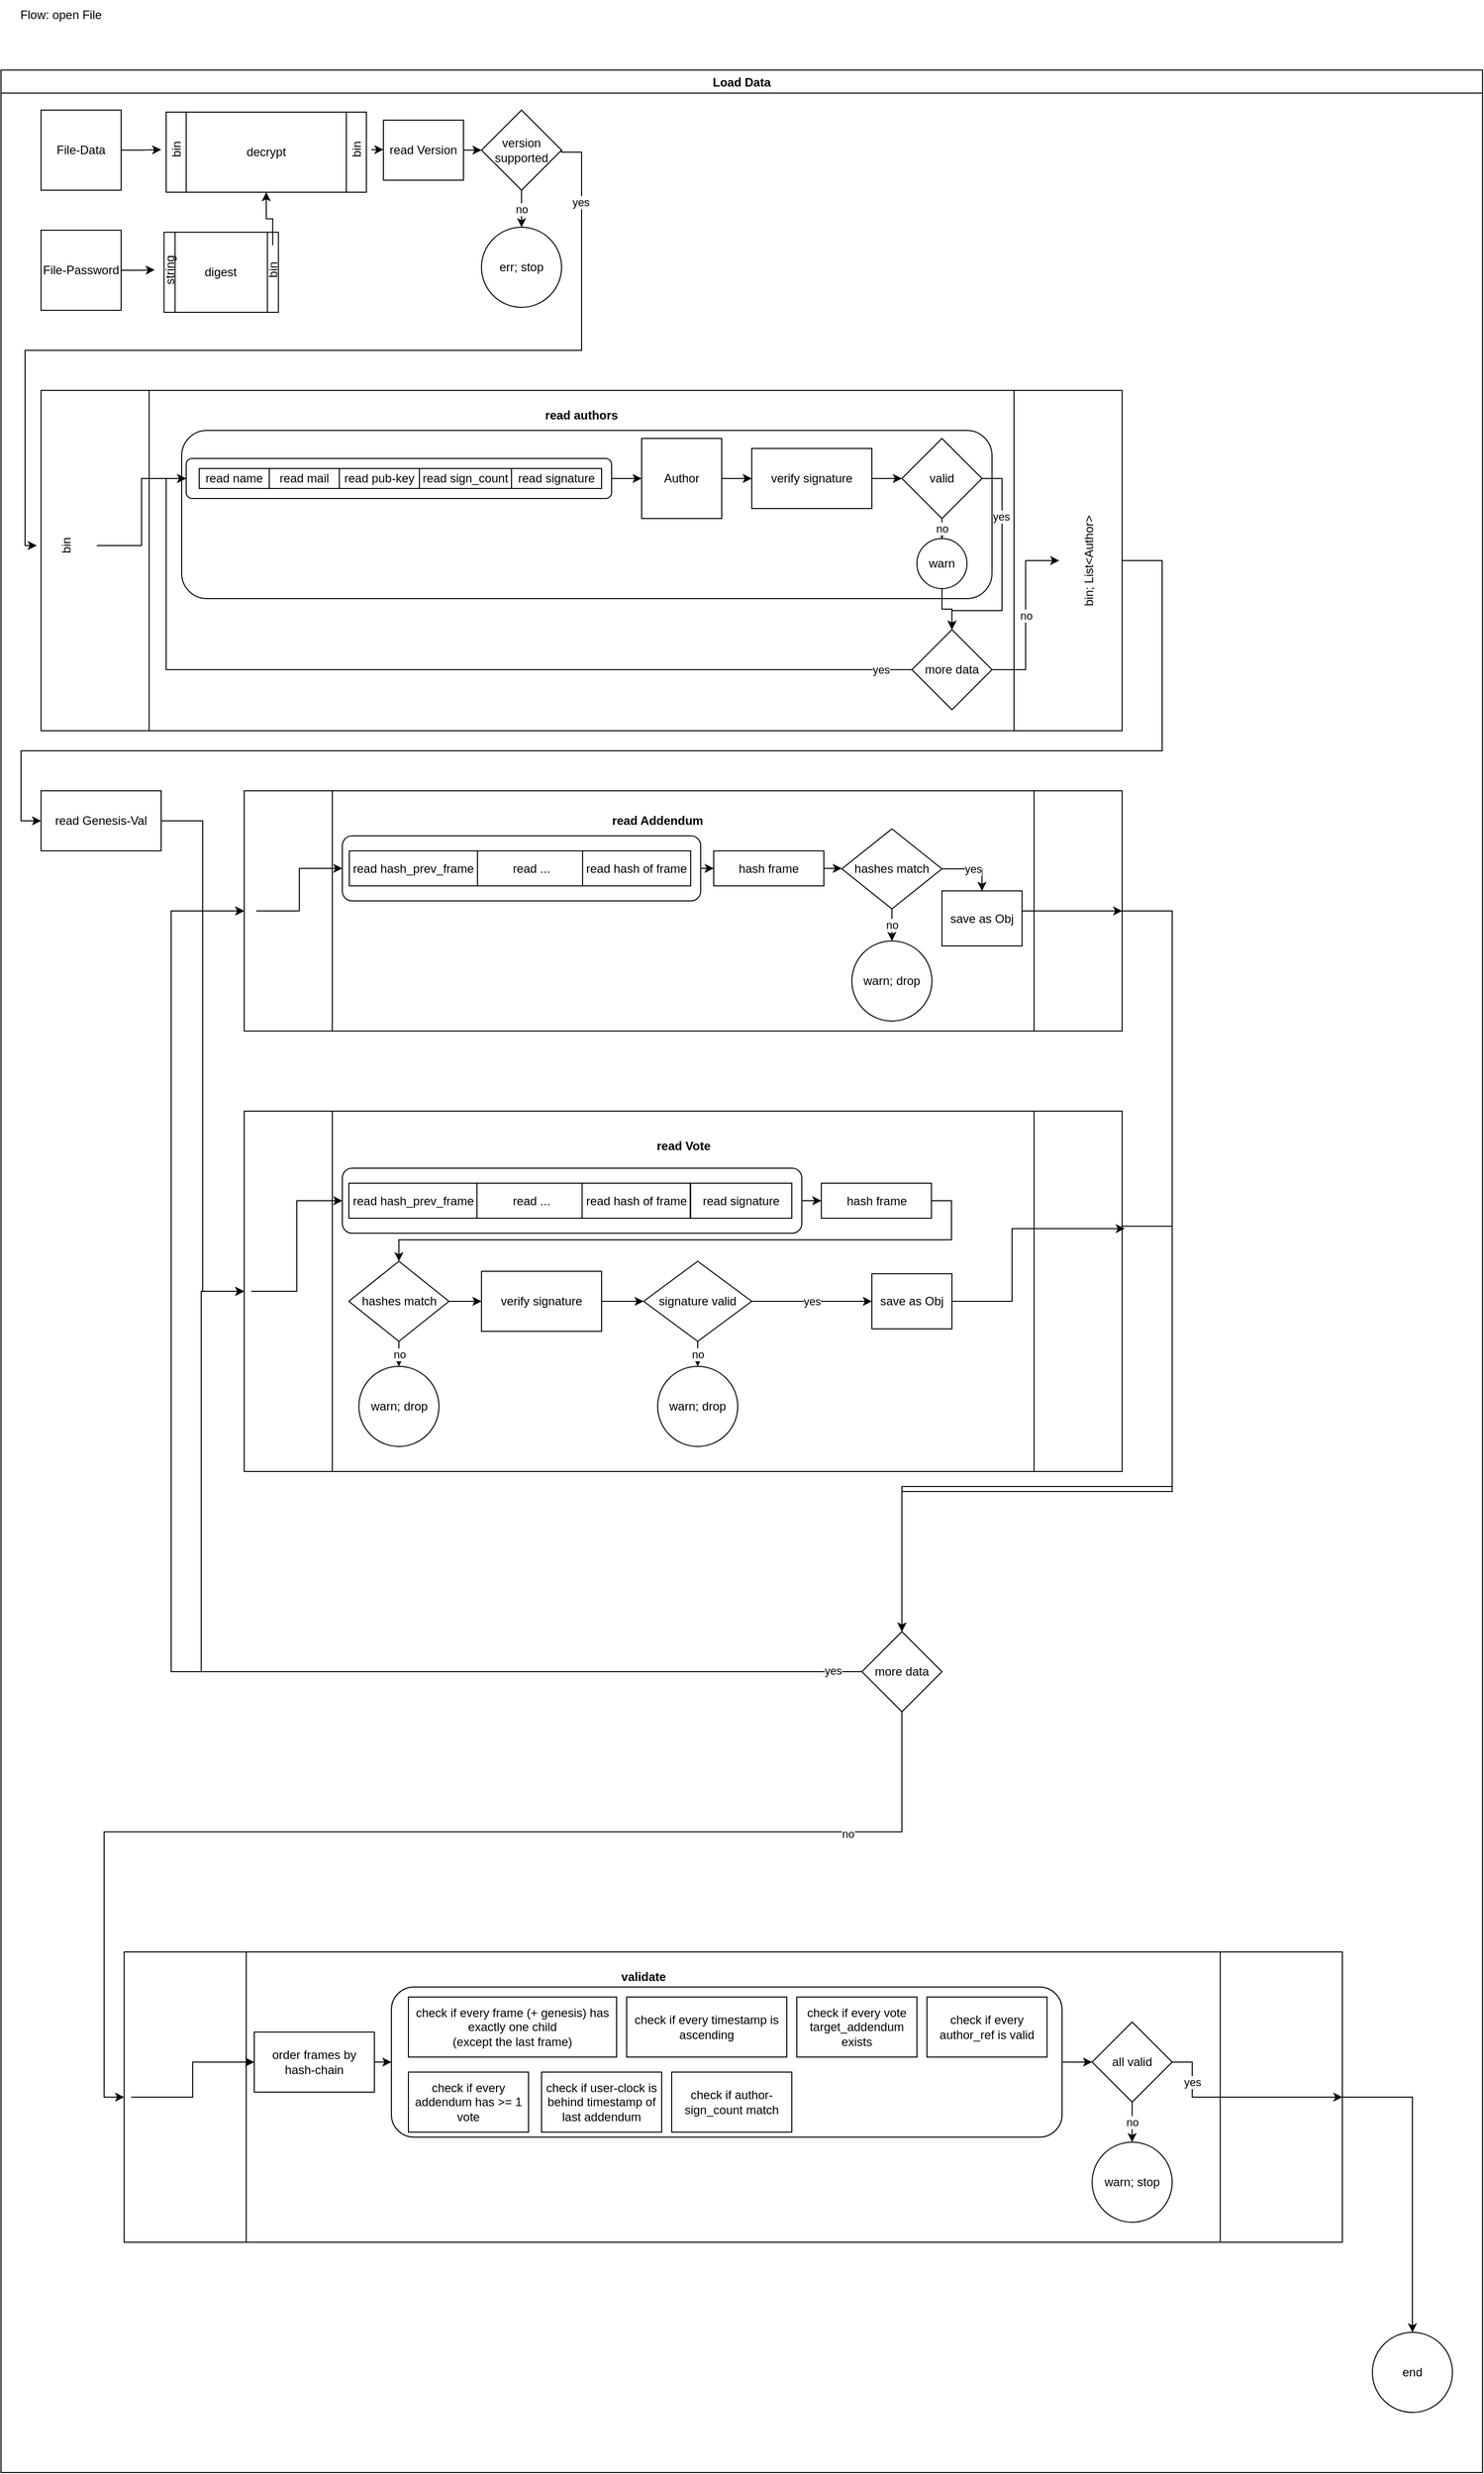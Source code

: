 <mxfile version="15.5.4" type="embed"><diagram id="TaX0pBRiU8FkAOaWx5gf" name="Page-1"><mxGraphModel dx="896" dy="702" grid="1" gridSize="10" guides="1" tooltips="1" connect="1" arrows="1" fold="1" page="1" pageScale="1" pageWidth="1600" pageHeight="1800" math="0" shadow="0"><root><mxCell id="0"/><mxCell id="1" parent="0"/><mxCell id="gJnul9rIhjVQMdWiqgAE-1" value="&lt;div&gt;Flow: open File&lt;/div&gt;" style="text;html=1;strokeColor=none;fillColor=none;align=center;verticalAlign=middle;whiteSpace=wrap;rounded=0;" parent="1" vertex="1"><mxGeometry x="40" y="10" width="120" height="30" as="geometry"/></mxCell><mxCell id="gJnul9rIhjVQMdWiqgAE-2" value="Load Data" style="swimlane;" parent="1" vertex="1"><mxGeometry x="40" y="80" width="1480" height="2400" as="geometry"/></mxCell><mxCell id="gJnul9rIhjVQMdWiqgAE-25" style="edgeStyle=orthogonalEdgeStyle;rounded=0;orthogonalLoop=1;jettySize=auto;html=1;" parent="gJnul9rIhjVQMdWiqgAE-2" source="gJnul9rIhjVQMdWiqgAE-3" target="gJnul9rIhjVQMdWiqgAE-15" edge="1"><mxGeometry relative="1" as="geometry"/></mxCell><mxCell id="gJnul9rIhjVQMdWiqgAE-3" value="File-Data" style="whiteSpace=wrap;html=1;aspect=fixed;" parent="gJnul9rIhjVQMdWiqgAE-2" vertex="1"><mxGeometry x="40" y="40" width="80" height="80" as="geometry"/></mxCell><mxCell id="gJnul9rIhjVQMdWiqgAE-23" style="edgeStyle=orthogonalEdgeStyle;rounded=0;orthogonalLoop=1;jettySize=auto;html=1;entryX=0.5;entryY=0;entryDx=0;entryDy=0;" parent="gJnul9rIhjVQMdWiqgAE-2" source="gJnul9rIhjVQMdWiqgAE-6" target="gJnul9rIhjVQMdWiqgAE-20" edge="1"><mxGeometry relative="1" as="geometry"/></mxCell><mxCell id="gJnul9rIhjVQMdWiqgAE-6" value="File-Password" style="whiteSpace=wrap;html=1;aspect=fixed;" parent="gJnul9rIhjVQMdWiqgAE-2" vertex="1"><mxGeometry x="40" y="160" width="80" height="80" as="geometry"/></mxCell><mxCell id="gJnul9rIhjVQMdWiqgAE-17" value="" style="group" parent="gJnul9rIhjVQMdWiqgAE-2" vertex="1" connectable="0"><mxGeometry x="160" y="37" width="210" height="85" as="geometry"/></mxCell><mxCell id="gJnul9rIhjVQMdWiqgAE-14" value="decrypt" style="shape=process;whiteSpace=wrap;html=1;backgroundOutline=1;" parent="gJnul9rIhjVQMdWiqgAE-17" vertex="1"><mxGeometry x="5" y="5" width="200" height="80" as="geometry"/></mxCell><mxCell id="gJnul9rIhjVQMdWiqgAE-15" value="bin" style="text;html=1;strokeColor=none;fillColor=none;align=center;verticalAlign=middle;whiteSpace=wrap;rounded=0;rotation=-90;" parent="gJnul9rIhjVQMdWiqgAE-17" vertex="1"><mxGeometry x="-27.5" y="27.5" width="85" height="30" as="geometry"/></mxCell><mxCell id="gJnul9rIhjVQMdWiqgAE-16" value="bin" style="text;html=1;strokeColor=none;fillColor=none;align=center;verticalAlign=middle;whiteSpace=wrap;rounded=0;rotation=-90;" parent="gJnul9rIhjVQMdWiqgAE-17" vertex="1"><mxGeometry x="152.5" y="27.5" width="85" height="30" as="geometry"/></mxCell><mxCell id="gJnul9rIhjVQMdWiqgAE-18" value="" style="group" parent="gJnul9rIhjVQMdWiqgAE-2" vertex="1" connectable="0"><mxGeometry x="160" y="157" width="120" height="85" as="geometry"/></mxCell><mxCell id="gJnul9rIhjVQMdWiqgAE-19" value="digest" style="shape=process;whiteSpace=wrap;html=1;backgroundOutline=1;" parent="gJnul9rIhjVQMdWiqgAE-18" vertex="1"><mxGeometry x="2.857" y="5" width="114.286" height="80" as="geometry"/></mxCell><mxCell id="gJnul9rIhjVQMdWiqgAE-20" value="string" style="text;html=1;strokeColor=none;fillColor=none;align=center;verticalAlign=middle;whiteSpace=wrap;rounded=0;rotation=-90;" parent="gJnul9rIhjVQMdWiqgAE-18" vertex="1"><mxGeometry x="-15.714" y="27.5" width="48.571" height="30" as="geometry"/></mxCell><mxCell id="gJnul9rIhjVQMdWiqgAE-21" value="bin" style="text;html=1;strokeColor=none;fillColor=none;align=center;verticalAlign=middle;whiteSpace=wrap;rounded=0;rotation=-90;" parent="gJnul9rIhjVQMdWiqgAE-18" vertex="1"><mxGeometry x="87.143" y="27.5" width="48.571" height="30" as="geometry"/></mxCell><mxCell id="gJnul9rIhjVQMdWiqgAE-24" style="edgeStyle=orthogonalEdgeStyle;rounded=0;orthogonalLoop=1;jettySize=auto;html=1;entryX=0.5;entryY=1;entryDx=0;entryDy=0;" parent="gJnul9rIhjVQMdWiqgAE-2" source="gJnul9rIhjVQMdWiqgAE-21" target="gJnul9rIhjVQMdWiqgAE-14" edge="1"><mxGeometry relative="1" as="geometry"/></mxCell><mxCell id="gJnul9rIhjVQMdWiqgAE-30" value="no" style="edgeStyle=orthogonalEdgeStyle;rounded=0;orthogonalLoop=1;jettySize=auto;html=1;entryX=0.5;entryY=0;entryDx=0;entryDy=0;" parent="gJnul9rIhjVQMdWiqgAE-2" source="gJnul9rIhjVQMdWiqgAE-26" target="gJnul9rIhjVQMdWiqgAE-29" edge="1"><mxGeometry relative="1" as="geometry"/></mxCell><mxCell id="gJnul9rIhjVQMdWiqgAE-35" style="edgeStyle=orthogonalEdgeStyle;rounded=0;orthogonalLoop=1;jettySize=auto;html=1;exitX=1;exitY=0.5;exitDx=0;exitDy=0;entryX=0.5;entryY=0;entryDx=0;entryDy=0;" parent="gJnul9rIhjVQMdWiqgAE-2" source="gJnul9rIhjVQMdWiqgAE-26" target="gJnul9rIhjVQMdWiqgAE-33" edge="1"><mxGeometry relative="1" as="geometry"><Array as="points"><mxPoint x="580" y="82"/><mxPoint x="580" y="280"/><mxPoint x="24" y="280"/><mxPoint x="24" y="475"/></Array></mxGeometry></mxCell><mxCell id="gJnul9rIhjVQMdWiqgAE-42" value="yes" style="edgeLabel;html=1;align=center;verticalAlign=middle;resizable=0;points=[];" parent="gJnul9rIhjVQMdWiqgAE-35" vertex="1" connectable="0"><mxGeometry x="-0.853" y="-1" relative="1" as="geometry"><mxPoint as="offset"/></mxGeometry></mxCell><mxCell id="gJnul9rIhjVQMdWiqgAE-26" value="version supported" style="rhombus;whiteSpace=wrap;html=1;" parent="gJnul9rIhjVQMdWiqgAE-2" vertex="1"><mxGeometry x="480" y="40" width="80" height="80" as="geometry"/></mxCell><mxCell id="gJnul9rIhjVQMdWiqgAE-29" value="err; stop" style="ellipse;whiteSpace=wrap;html=1;aspect=fixed;" parent="gJnul9rIhjVQMdWiqgAE-2" vertex="1"><mxGeometry x="480" y="157" width="80" height="80" as="geometry"/></mxCell><mxCell id="gJnul9rIhjVQMdWiqgAE-32" value="" style="shape=process;whiteSpace=wrap;html=1;backgroundOutline=1;" parent="gJnul9rIhjVQMdWiqgAE-2" vertex="1"><mxGeometry x="40" y="320" width="1080" height="340" as="geometry"/></mxCell><mxCell id="gJnul9rIhjVQMdWiqgAE-36" value="read authors" style="text;html=1;strokeColor=none;fillColor=none;align=center;verticalAlign=middle;whiteSpace=wrap;rounded=0;glass=0;fontStyle=1" parent="gJnul9rIhjVQMdWiqgAE-2" vertex="1"><mxGeometry x="510" y="330" width="140" height="30" as="geometry"/></mxCell><mxCell id="gJnul9rIhjVQMdWiqgAE-46" style="edgeStyle=orthogonalEdgeStyle;rounded=0;orthogonalLoop=1;jettySize=auto;html=1;entryX=0;entryY=0.5;entryDx=0;entryDy=0;" parent="gJnul9rIhjVQMdWiqgAE-2" source="gJnul9rIhjVQMdWiqgAE-37" target="gJnul9rIhjVQMdWiqgAE-45" edge="1"><mxGeometry relative="1" as="geometry"/></mxCell><mxCell id="gJnul9rIhjVQMdWiqgAE-37" value="" style="rounded=1;whiteSpace=wrap;html=1;glass=0;" parent="gJnul9rIhjVQMdWiqgAE-2" vertex="1"><mxGeometry x="185" y="388" width="425" height="40" as="geometry"/></mxCell><mxCell id="gJnul9rIhjVQMdWiqgAE-69" style="edgeStyle=orthogonalEdgeStyle;rounded=0;orthogonalLoop=1;jettySize=auto;html=1;entryX=0;entryY=0.5;entryDx=0;entryDy=0;exitX=1;exitY=0.5;exitDx=0;exitDy=0;" parent="gJnul9rIhjVQMdWiqgAE-2" source="gJnul9rIhjVQMdWiqgAE-32" target="gJnul9rIhjVQMdWiqgAE-68" edge="1"><mxGeometry relative="1" as="geometry"><Array as="points"><mxPoint x="1160" y="490"/><mxPoint x="1160" y="680"/><mxPoint x="20" y="680"/><mxPoint x="20" y="750"/></Array></mxGeometry></mxCell><mxCell id="gJnul9rIhjVQMdWiqgAE-34" value="bin; List&amp;lt;Author&amp;gt;" style="text;html=1;strokeColor=none;fillColor=none;align=center;verticalAlign=middle;whiteSpace=wrap;rounded=0;rotation=-90;" parent="gJnul9rIhjVQMdWiqgAE-2" vertex="1"><mxGeometry x="990.001" y="460" width="194.286" height="60" as="geometry"/></mxCell><mxCell id="gJnul9rIhjVQMdWiqgAE-44" style="edgeStyle=orthogonalEdgeStyle;rounded=0;orthogonalLoop=1;jettySize=auto;html=1;exitX=0.5;exitY=1;exitDx=0;exitDy=0;entryX=0;entryY=0.5;entryDx=0;entryDy=0;" parent="gJnul9rIhjVQMdWiqgAE-2" source="gJnul9rIhjVQMdWiqgAE-33" target="gJnul9rIhjVQMdWiqgAE-37" edge="1"><mxGeometry relative="1" as="geometry"/></mxCell><mxCell id="gJnul9rIhjVQMdWiqgAE-48" style="edgeStyle=orthogonalEdgeStyle;rounded=0;orthogonalLoop=1;jettySize=auto;html=1;entryX=0;entryY=0.5;entryDx=0;entryDy=0;" parent="gJnul9rIhjVQMdWiqgAE-2" source="gJnul9rIhjVQMdWiqgAE-45" target="gJnul9rIhjVQMdWiqgAE-47" edge="1"><mxGeometry relative="1" as="geometry"/></mxCell><mxCell id="gJnul9rIhjVQMdWiqgAE-50" style="edgeStyle=orthogonalEdgeStyle;rounded=0;orthogonalLoop=1;jettySize=auto;html=1;exitX=1;exitY=0.5;exitDx=0;exitDy=0;entryX=0;entryY=0.5;entryDx=0;entryDy=0;" parent="gJnul9rIhjVQMdWiqgAE-2" source="gJnul9rIhjVQMdWiqgAE-47" target="gJnul9rIhjVQMdWiqgAE-49" edge="1"><mxGeometry relative="1" as="geometry"/></mxCell><mxCell id="gJnul9rIhjVQMdWiqgAE-52" value="no" style="edgeStyle=orthogonalEdgeStyle;rounded=0;orthogonalLoop=1;jettySize=auto;html=1;" parent="gJnul9rIhjVQMdWiqgAE-2" source="gJnul9rIhjVQMdWiqgAE-49" target="gJnul9rIhjVQMdWiqgAE-51" edge="1"><mxGeometry relative="1" as="geometry"/></mxCell><mxCell id="gJnul9rIhjVQMdWiqgAE-57" style="edgeStyle=orthogonalEdgeStyle;rounded=0;orthogonalLoop=1;jettySize=auto;html=1;exitX=1;exitY=0.5;exitDx=0;exitDy=0;entryX=0.5;entryY=0;entryDx=0;entryDy=0;" parent="gJnul9rIhjVQMdWiqgAE-2" source="gJnul9rIhjVQMdWiqgAE-49" target="gJnul9rIhjVQMdWiqgAE-56" edge="1"><mxGeometry relative="1" as="geometry"><Array as="points"><mxPoint x="1000" y="408"/><mxPoint x="1000" y="540"/><mxPoint x="950" y="540"/></Array></mxGeometry></mxCell><mxCell id="gJnul9rIhjVQMdWiqgAE-59" value="yes" style="edgeLabel;html=1;align=center;verticalAlign=middle;resizable=0;points=[];" parent="gJnul9rIhjVQMdWiqgAE-57" vertex="1" connectable="0"><mxGeometry x="-0.476" y="-1" relative="1" as="geometry"><mxPoint as="offset"/></mxGeometry></mxCell><mxCell id="gJnul9rIhjVQMdWiqgAE-58" style="edgeStyle=orthogonalEdgeStyle;rounded=0;orthogonalLoop=1;jettySize=auto;html=1;entryX=0.5;entryY=0;entryDx=0;entryDy=0;" parent="gJnul9rIhjVQMdWiqgAE-2" source="gJnul9rIhjVQMdWiqgAE-51" target="gJnul9rIhjVQMdWiqgAE-56" edge="1"><mxGeometry relative="1" as="geometry"/></mxCell><mxCell id="gJnul9rIhjVQMdWiqgAE-60" style="edgeStyle=orthogonalEdgeStyle;rounded=0;orthogonalLoop=1;jettySize=auto;html=1;entryX=0;entryY=0.5;entryDx=0;entryDy=0;" parent="gJnul9rIhjVQMdWiqgAE-2" source="gJnul9rIhjVQMdWiqgAE-56" target="gJnul9rIhjVQMdWiqgAE-37" edge="1"><mxGeometry relative="1" as="geometry"/></mxCell><mxCell id="gJnul9rIhjVQMdWiqgAE-61" value="yes" style="edgeLabel;html=1;align=center;verticalAlign=middle;resizable=0;points=[];" parent="gJnul9rIhjVQMdWiqgAE-60" vertex="1" connectable="0"><mxGeometry x="-0.769" relative="1" as="geometry"><mxPoint x="79" as="offset"/></mxGeometry></mxCell><mxCell id="gJnul9rIhjVQMdWiqgAE-62" value="no" style="edgeStyle=orthogonalEdgeStyle;rounded=0;orthogonalLoop=1;jettySize=auto;html=1;" parent="gJnul9rIhjVQMdWiqgAE-2" source="gJnul9rIhjVQMdWiqgAE-56" target="gJnul9rIhjVQMdWiqgAE-34" edge="1"><mxGeometry relative="1" as="geometry"/></mxCell><mxCell id="gJnul9rIhjVQMdWiqgAE-56" value="more data" style="rhombus;whiteSpace=wrap;html=1;glass=0;" parent="gJnul9rIhjVQMdWiqgAE-2" vertex="1"><mxGeometry x="910" y="559" width="80" height="80" as="geometry"/></mxCell><mxCell id="gJnul9rIhjVQMdWiqgAE-31" value="" style="group" parent="gJnul9rIhjVQMdWiqgAE-2" vertex="1" connectable="0"><mxGeometry x="31.43" y="390" width="480" height="170" as="geometry"/></mxCell><mxCell id="gJnul9rIhjVQMdWiqgAE-33" value="bin" style="text;html=1;strokeColor=none;fillColor=none;align=center;verticalAlign=middle;whiteSpace=wrap;rounded=0;rotation=-90;" parent="gJnul9rIhjVQMdWiqgAE-31" vertex="1"><mxGeometry x="-62.857" y="55" width="194.286" height="60" as="geometry"/></mxCell><mxCell id="gJnul9rIhjVQMdWiqgAE-67" style="edgeStyle=orthogonalEdgeStyle;rounded=0;orthogonalLoop=1;jettySize=auto;html=1;exitX=1;exitY=0.5;exitDx=0;exitDy=0;entryX=0;entryY=0.5;entryDx=0;entryDy=0;" parent="gJnul9rIhjVQMdWiqgAE-2" source="gJnul9rIhjVQMdWiqgAE-63" target="gJnul9rIhjVQMdWiqgAE-26" edge="1"><mxGeometry relative="1" as="geometry"/></mxCell><mxCell id="gJnul9rIhjVQMdWiqgAE-63" value="read Version" style="rounded=0;whiteSpace=wrap;html=1;glass=0;" parent="gJnul9rIhjVQMdWiqgAE-2" vertex="1"><mxGeometry x="382" y="50" width="80" height="60" as="geometry"/></mxCell><mxCell id="gJnul9rIhjVQMdWiqgAE-64" style="edgeStyle=orthogonalEdgeStyle;rounded=0;orthogonalLoop=1;jettySize=auto;html=1;exitX=0.5;exitY=1;exitDx=0;exitDy=0;entryX=0;entryY=0.5;entryDx=0;entryDy=0;" parent="gJnul9rIhjVQMdWiqgAE-2" source="gJnul9rIhjVQMdWiqgAE-16" target="gJnul9rIhjVQMdWiqgAE-63" edge="1"><mxGeometry relative="1" as="geometry"/></mxCell><mxCell id="gJnul9rIhjVQMdWiqgAE-76" style="edgeStyle=orthogonalEdgeStyle;rounded=0;orthogonalLoop=1;jettySize=auto;html=1;" parent="gJnul9rIhjVQMdWiqgAE-2" source="gJnul9rIhjVQMdWiqgAE-68" target="gJnul9rIhjVQMdWiqgAE-74" edge="1"><mxGeometry relative="1" as="geometry"/></mxCell><mxCell id="gJnul9rIhjVQMdWiqgAE-77" style="edgeStyle=orthogonalEdgeStyle;rounded=0;orthogonalLoop=1;jettySize=auto;html=1;entryX=0;entryY=0.5;entryDx=0;entryDy=0;" parent="gJnul9rIhjVQMdWiqgAE-2" source="gJnul9rIhjVQMdWiqgAE-68" target="gJnul9rIhjVQMdWiqgAE-75" edge="1"><mxGeometry relative="1" as="geometry"/></mxCell><mxCell id="gJnul9rIhjVQMdWiqgAE-68" value="read Genesis-Val" style="rounded=0;whiteSpace=wrap;html=1;glass=0;" parent="gJnul9rIhjVQMdWiqgAE-2" vertex="1"><mxGeometry x="40" y="720" width="120" height="60" as="geometry"/></mxCell><mxCell id="gJnul9rIhjVQMdWiqgAE-88" style="edgeStyle=orthogonalEdgeStyle;rounded=0;orthogonalLoop=1;jettySize=auto;html=1;entryX=0.5;entryY=0;entryDx=0;entryDy=0;exitX=1;exitY=0.5;exitDx=0;exitDy=0;" parent="gJnul9rIhjVQMdWiqgAE-2" source="gJnul9rIhjVQMdWiqgAE-74" target="gJnul9rIhjVQMdWiqgAE-80" edge="1"><mxGeometry relative="1" as="geometry"><Array as="points"><mxPoint x="1170" y="840"/><mxPoint x="1170" y="1420"/><mxPoint x="900" y="1420"/></Array></mxGeometry></mxCell><mxCell id="gJnul9rIhjVQMdWiqgAE-74" value="" style="shape=process;whiteSpace=wrap;html=1;backgroundOutline=1;glass=0;" parent="gJnul9rIhjVQMdWiqgAE-2" vertex="1"><mxGeometry x="243" y="720" width="877" height="240" as="geometry"/></mxCell><mxCell id="gJnul9rIhjVQMdWiqgAE-75" value="" style="shape=process;whiteSpace=wrap;html=1;backgroundOutline=1;glass=0;" parent="gJnul9rIhjVQMdWiqgAE-2" vertex="1"><mxGeometry x="243" y="1040" width="877" height="360" as="geometry"/></mxCell><mxCell id="gJnul9rIhjVQMdWiqgAE-78" value="read Addendum" style="text;html=1;strokeColor=none;fillColor=none;align=center;verticalAlign=middle;whiteSpace=wrap;rounded=0;glass=0;fontStyle=1" parent="gJnul9rIhjVQMdWiqgAE-2" vertex="1"><mxGeometry x="600" y="735" width="112" height="30" as="geometry"/></mxCell><mxCell id="gJnul9rIhjVQMdWiqgAE-79" value="read Vote" style="text;html=1;strokeColor=none;fillColor=none;align=center;verticalAlign=middle;whiteSpace=wrap;rounded=0;glass=0;fontStyle=1" parent="gJnul9rIhjVQMdWiqgAE-2" vertex="1"><mxGeometry x="652" y="1060" width="60" height="30" as="geometry"/></mxCell><mxCell id="gJnul9rIhjVQMdWiqgAE-81" style="edgeStyle=orthogonalEdgeStyle;rounded=0;orthogonalLoop=1;jettySize=auto;html=1;entryX=0;entryY=0.5;entryDx=0;entryDy=0;" parent="gJnul9rIhjVQMdWiqgAE-2" source="gJnul9rIhjVQMdWiqgAE-80" target="gJnul9rIhjVQMdWiqgAE-74" edge="1"><mxGeometry relative="1" as="geometry"><Array as="points"><mxPoint x="170" y="1600"/><mxPoint x="170" y="840"/></Array></mxGeometry></mxCell><mxCell id="gJnul9rIhjVQMdWiqgAE-82" style="edgeStyle=orthogonalEdgeStyle;rounded=0;orthogonalLoop=1;jettySize=auto;html=1;exitX=0;exitY=0.5;exitDx=0;exitDy=0;entryX=0;entryY=0.5;entryDx=0;entryDy=0;" parent="gJnul9rIhjVQMdWiqgAE-2" source="gJnul9rIhjVQMdWiqgAE-80" target="gJnul9rIhjVQMdWiqgAE-75" edge="1"><mxGeometry relative="1" as="geometry"><Array as="points"><mxPoint x="200" y="1600"/><mxPoint x="200" y="1220"/></Array></mxGeometry></mxCell><mxCell id="gJnul9rIhjVQMdWiqgAE-83" value="yes" style="edgeLabel;html=1;align=center;verticalAlign=middle;resizable=0;points=[];" parent="gJnul9rIhjVQMdWiqgAE-82" vertex="1" connectable="0"><mxGeometry x="-0.946" y="-1" relative="1" as="geometry"><mxPoint as="offset"/></mxGeometry></mxCell><mxCell id="gJnul9rIhjVQMdWiqgAE-86" style="edgeStyle=orthogonalEdgeStyle;rounded=0;orthogonalLoop=1;jettySize=auto;html=1;entryX=0;entryY=0.5;entryDx=0;entryDy=0;" parent="gJnul9rIhjVQMdWiqgAE-2" source="gJnul9rIhjVQMdWiqgAE-80" target="gJnul9rIhjVQMdWiqgAE-84" edge="1"><mxGeometry relative="1" as="geometry"/></mxCell><mxCell id="gJnul9rIhjVQMdWiqgAE-87" value="no" style="edgeLabel;html=1;align=center;verticalAlign=middle;resizable=0;points=[];" parent="gJnul9rIhjVQMdWiqgAE-86" vertex="1" connectable="0"><mxGeometry x="-0.71" y="2" relative="1" as="geometry"><mxPoint as="offset"/></mxGeometry></mxCell><mxCell id="gJnul9rIhjVQMdWiqgAE-80" value="more data" style="rhombus;whiteSpace=wrap;html=1;glass=0;" parent="gJnul9rIhjVQMdWiqgAE-2" vertex="1"><mxGeometry x="860" y="1560" width="80" height="80" as="geometry"/></mxCell><mxCell id="gJnul9rIhjVQMdWiqgAE-139" style="edgeStyle=orthogonalEdgeStyle;rounded=0;orthogonalLoop=1;jettySize=auto;html=1;exitX=1;exitY=0.5;exitDx=0;exitDy=0;entryX=0.5;entryY=0;entryDx=0;entryDy=0;" parent="gJnul9rIhjVQMdWiqgAE-2" source="gJnul9rIhjVQMdWiqgAE-84" target="gJnul9rIhjVQMdWiqgAE-138" edge="1"><mxGeometry relative="1" as="geometry"/></mxCell><mxCell id="gJnul9rIhjVQMdWiqgAE-84" value="" style="shape=process;whiteSpace=wrap;html=1;backgroundOutline=1;glass=0;" parent="gJnul9rIhjVQMdWiqgAE-2" vertex="1"><mxGeometry x="123" y="1880" width="1217" height="290" as="geometry"/></mxCell><mxCell id="gJnul9rIhjVQMdWiqgAE-85" value="validate" style="text;html=1;strokeColor=none;fillColor=none;align=center;verticalAlign=middle;whiteSpace=wrap;rounded=0;glass=0;fontStyle=1" parent="gJnul9rIhjVQMdWiqgAE-2" vertex="1"><mxGeometry x="612" y="1890" width="60" height="30" as="geometry"/></mxCell><mxCell id="gJnul9rIhjVQMdWiqgAE-99" style="edgeStyle=orthogonalEdgeStyle;rounded=0;orthogonalLoop=1;jettySize=auto;html=1;exitX=1;exitY=0.5;exitDx=0;exitDy=0;entryX=0;entryY=0.5;entryDx=0;entryDy=0;" parent="gJnul9rIhjVQMdWiqgAE-2" source="gJnul9rIhjVQMdWiqgAE-93" target="gJnul9rIhjVQMdWiqgAE-96" edge="1"><mxGeometry relative="1" as="geometry"/></mxCell><mxCell id="gJnul9rIhjVQMdWiqgAE-93" value="hash frame" style="rounded=0;whiteSpace=wrap;html=1;glass=0;" parent="gJnul9rIhjVQMdWiqgAE-2" vertex="1"><mxGeometry x="712" y="780" width="110" height="35" as="geometry"/></mxCell><mxCell id="gJnul9rIhjVQMdWiqgAE-98" style="edgeStyle=orthogonalEdgeStyle;rounded=0;orthogonalLoop=1;jettySize=auto;html=1;exitX=1;exitY=0.5;exitDx=0;exitDy=0;entryX=0;entryY=0.5;entryDx=0;entryDy=0;" parent="gJnul9rIhjVQMdWiqgAE-2" source="gJnul9rIhjVQMdWiqgAE-94" target="gJnul9rIhjVQMdWiqgAE-93" edge="1"><mxGeometry relative="1" as="geometry"/></mxCell><mxCell id="gJnul9rIhjVQMdWiqgAE-94" value="" style="rounded=1;whiteSpace=wrap;html=1;glass=0;" parent="gJnul9rIhjVQMdWiqgAE-2" vertex="1"><mxGeometry x="341" y="765" width="358" height="65" as="geometry"/></mxCell><mxCell id="gJnul9rIhjVQMdWiqgAE-90" value="read hash_prev_frame" style="rounded=0;whiteSpace=wrap;html=1;glass=0;" parent="gJnul9rIhjVQMdWiqgAE-2" vertex="1"><mxGeometry x="348" y="780" width="128" height="35" as="geometry"/></mxCell><mxCell id="gJnul9rIhjVQMdWiqgAE-91" value="read ..." style="rounded=0;whiteSpace=wrap;html=1;glass=0;" parent="gJnul9rIhjVQMdWiqgAE-2" vertex="1"><mxGeometry x="476" y="780" width="108" height="35" as="geometry"/></mxCell><mxCell id="gJnul9rIhjVQMdWiqgAE-95" value="read hash of frame" style="rounded=0;whiteSpace=wrap;html=1;glass=0;" parent="gJnul9rIhjVQMdWiqgAE-2" vertex="1"><mxGeometry x="581" y="780" width="108" height="35" as="geometry"/></mxCell><mxCell id="gJnul9rIhjVQMdWiqgAE-100" value="no" style="edgeStyle=orthogonalEdgeStyle;rounded=0;orthogonalLoop=1;jettySize=auto;html=1;" parent="gJnul9rIhjVQMdWiqgAE-2" source="gJnul9rIhjVQMdWiqgAE-96" target="gJnul9rIhjVQMdWiqgAE-97" edge="1"><mxGeometry relative="1" as="geometry"/></mxCell><mxCell id="gJnul9rIhjVQMdWiqgAE-103" value="yes" style="edgeStyle=orthogonalEdgeStyle;rounded=0;orthogonalLoop=1;jettySize=auto;html=1;exitX=1;exitY=0.5;exitDx=0;exitDy=0;entryX=0.5;entryY=0;entryDx=0;entryDy=0;" parent="gJnul9rIhjVQMdWiqgAE-2" source="gJnul9rIhjVQMdWiqgAE-96" target="gJnul9rIhjVQMdWiqgAE-101" edge="1"><mxGeometry relative="1" as="geometry"/></mxCell><mxCell id="gJnul9rIhjVQMdWiqgAE-96" value="hashes match" style="rhombus;whiteSpace=wrap;html=1;glass=0;" parent="gJnul9rIhjVQMdWiqgAE-2" vertex="1"><mxGeometry x="840" y="758" width="100" height="80" as="geometry"/></mxCell><mxCell id="gJnul9rIhjVQMdWiqgAE-97" value="warn; drop" style="ellipse;whiteSpace=wrap;html=1;aspect=fixed;glass=0;" parent="gJnul9rIhjVQMdWiqgAE-2" vertex="1"><mxGeometry x="850" y="870" width="80" height="80" as="geometry"/></mxCell><mxCell id="gJnul9rIhjVQMdWiqgAE-102" style="edgeStyle=orthogonalEdgeStyle;rounded=0;orthogonalLoop=1;jettySize=auto;html=1;entryX=1;entryY=0.5;entryDx=0;entryDy=0;exitX=1;exitY=0.382;exitDx=0;exitDy=0;exitPerimeter=0;" parent="gJnul9rIhjVQMdWiqgAE-2" source="gJnul9rIhjVQMdWiqgAE-101" target="gJnul9rIhjVQMdWiqgAE-74" edge="1"><mxGeometry relative="1" as="geometry"><Array as="points"><mxPoint x="990" y="840"/></Array></mxGeometry></mxCell><mxCell id="gJnul9rIhjVQMdWiqgAE-101" value="save as Obj" style="rounded=0;whiteSpace=wrap;html=1;glass=0;" parent="gJnul9rIhjVQMdWiqgAE-2" vertex="1"><mxGeometry x="940" y="820" width="80" height="55" as="geometry"/></mxCell><mxCell id="gJnul9rIhjVQMdWiqgAE-113" style="edgeStyle=orthogonalEdgeStyle;rounded=0;orthogonalLoop=1;jettySize=auto;html=1;exitX=1;exitY=0.5;exitDx=0;exitDy=0;entryX=0;entryY=0.5;entryDx=0;entryDy=0;" parent="gJnul9rIhjVQMdWiqgAE-2" source="gJnul9rIhjVQMdWiqgAE-107" target="gJnul9rIhjVQMdWiqgAE-108" edge="1"><mxGeometry relative="1" as="geometry"/></mxCell><mxCell id="gJnul9rIhjVQMdWiqgAE-107" value="" style="rounded=1;whiteSpace=wrap;html=1;glass=0;" parent="gJnul9rIhjVQMdWiqgAE-2" vertex="1"><mxGeometry x="341" y="1097" width="459" height="65" as="geometry"/></mxCell><mxCell id="gJnul9rIhjVQMdWiqgAE-114" style="edgeStyle=orthogonalEdgeStyle;rounded=0;orthogonalLoop=1;jettySize=auto;html=1;exitX=1;exitY=0.5;exitDx=0;exitDy=0;entryX=0.5;entryY=0;entryDx=0;entryDy=0;" parent="gJnul9rIhjVQMdWiqgAE-2" source="gJnul9rIhjVQMdWiqgAE-108" target="gJnul9rIhjVQMdWiqgAE-109" edge="1"><mxGeometry relative="1" as="geometry"/></mxCell><mxCell id="gJnul9rIhjVQMdWiqgAE-108" value="hash frame" style="rounded=0;whiteSpace=wrap;html=1;glass=0;" parent="gJnul9rIhjVQMdWiqgAE-2" vertex="1"><mxGeometry x="819.5" y="1112" width="110" height="35" as="geometry"/></mxCell><mxCell id="gJnul9rIhjVQMdWiqgAE-115" value="no" style="edgeStyle=orthogonalEdgeStyle;rounded=0;orthogonalLoop=1;jettySize=auto;html=1;exitX=0.5;exitY=1;exitDx=0;exitDy=0;entryX=0.5;entryY=0;entryDx=0;entryDy=0;" parent="gJnul9rIhjVQMdWiqgAE-2" source="gJnul9rIhjVQMdWiqgAE-109" target="gJnul9rIhjVQMdWiqgAE-111" edge="1"><mxGeometry relative="1" as="geometry"/></mxCell><mxCell id="gJnul9rIhjVQMdWiqgAE-117" style="edgeStyle=orthogonalEdgeStyle;rounded=0;orthogonalLoop=1;jettySize=auto;html=1;entryX=0;entryY=0.5;entryDx=0;entryDy=0;" parent="gJnul9rIhjVQMdWiqgAE-2" source="gJnul9rIhjVQMdWiqgAE-109" target="gJnul9rIhjVQMdWiqgAE-116" edge="1"><mxGeometry relative="1" as="geometry"/></mxCell><mxCell id="gJnul9rIhjVQMdWiqgAE-109" value="hashes match" style="rhombus;whiteSpace=wrap;html=1;glass=0;" parent="gJnul9rIhjVQMdWiqgAE-2" vertex="1"><mxGeometry x="347.5" y="1190" width="100" height="80" as="geometry"/></mxCell><mxCell id="gJnul9rIhjVQMdWiqgAE-123" style="edgeStyle=orthogonalEdgeStyle;rounded=0;orthogonalLoop=1;jettySize=auto;html=1;exitX=1;exitY=0.5;exitDx=0;exitDy=0;entryX=1.003;entryY=0.326;entryDx=0;entryDy=0;entryPerimeter=0;" parent="gJnul9rIhjVQMdWiqgAE-2" source="gJnul9rIhjVQMdWiqgAE-110" target="gJnul9rIhjVQMdWiqgAE-75" edge="1"><mxGeometry relative="1" as="geometry"><Array as="points"><mxPoint x="1010" y="1230"/><mxPoint x="1010" y="1157"/></Array></mxGeometry></mxCell><mxCell id="gJnul9rIhjVQMdWiqgAE-110" value="save as Obj" style="rounded=0;whiteSpace=wrap;html=1;glass=0;" parent="gJnul9rIhjVQMdWiqgAE-2" vertex="1"><mxGeometry x="870" y="1202.5" width="80" height="55" as="geometry"/></mxCell><mxCell id="gJnul9rIhjVQMdWiqgAE-111" value="warn; drop" style="ellipse;whiteSpace=wrap;html=1;aspect=fixed;glass=0;" parent="gJnul9rIhjVQMdWiqgAE-2" vertex="1"><mxGeometry x="357.5" y="1295" width="80" height="80" as="geometry"/></mxCell><mxCell id="gJnul9rIhjVQMdWiqgAE-104" value="read hash_prev_frame" style="rounded=0;whiteSpace=wrap;html=1;glass=0;" parent="gJnul9rIhjVQMdWiqgAE-2" vertex="1"><mxGeometry x="347.5" y="1112" width="128" height="35" as="geometry"/></mxCell><mxCell id="gJnul9rIhjVQMdWiqgAE-105" value="read ..." style="rounded=0;whiteSpace=wrap;html=1;glass=0;" parent="gJnul9rIhjVQMdWiqgAE-2" vertex="1"><mxGeometry x="475.5" y="1112" width="108" height="35" as="geometry"/></mxCell><mxCell id="gJnul9rIhjVQMdWiqgAE-106" value="read hash of frame" style="rounded=0;whiteSpace=wrap;html=1;glass=0;" parent="gJnul9rIhjVQMdWiqgAE-2" vertex="1"><mxGeometry x="580.5" y="1112" width="108" height="35" as="geometry"/></mxCell><mxCell id="gJnul9rIhjVQMdWiqgAE-112" value="read signature" style="rounded=0;whiteSpace=wrap;html=1;glass=0;" parent="gJnul9rIhjVQMdWiqgAE-2" vertex="1"><mxGeometry x="689" y="1112" width="101" height="35" as="geometry"/></mxCell><mxCell id="gJnul9rIhjVQMdWiqgAE-121" style="edgeStyle=orthogonalEdgeStyle;rounded=0;orthogonalLoop=1;jettySize=auto;html=1;entryX=0;entryY=0.5;entryDx=0;entryDy=0;" parent="gJnul9rIhjVQMdWiqgAE-2" source="gJnul9rIhjVQMdWiqgAE-116" target="gJnul9rIhjVQMdWiqgAE-118" edge="1"><mxGeometry relative="1" as="geometry"/></mxCell><mxCell id="gJnul9rIhjVQMdWiqgAE-116" value="verify signature" style="rounded=0;whiteSpace=wrap;html=1;glass=0;" parent="gJnul9rIhjVQMdWiqgAE-2" vertex="1"><mxGeometry x="480" y="1200" width="120" height="60" as="geometry"/></mxCell><mxCell id="gJnul9rIhjVQMdWiqgAE-120" value="no" style="edgeStyle=orthogonalEdgeStyle;rounded=0;orthogonalLoop=1;jettySize=auto;html=1;entryX=0.5;entryY=0;entryDx=0;entryDy=0;" parent="gJnul9rIhjVQMdWiqgAE-2" source="gJnul9rIhjVQMdWiqgAE-118" target="gJnul9rIhjVQMdWiqgAE-119" edge="1"><mxGeometry relative="1" as="geometry"/></mxCell><mxCell id="gJnul9rIhjVQMdWiqgAE-122" value="yes" style="edgeStyle=orthogonalEdgeStyle;rounded=0;orthogonalLoop=1;jettySize=auto;html=1;" parent="gJnul9rIhjVQMdWiqgAE-2" source="gJnul9rIhjVQMdWiqgAE-118" target="gJnul9rIhjVQMdWiqgAE-110" edge="1"><mxGeometry relative="1" as="geometry"/></mxCell><mxCell id="gJnul9rIhjVQMdWiqgAE-118" value="signature valid" style="rhombus;whiteSpace=wrap;html=1;glass=0;" parent="gJnul9rIhjVQMdWiqgAE-2" vertex="1"><mxGeometry x="642" y="1190" width="108" height="80" as="geometry"/></mxCell><mxCell id="gJnul9rIhjVQMdWiqgAE-119" value="warn; drop" style="ellipse;whiteSpace=wrap;html=1;aspect=fixed;glass=0;" parent="gJnul9rIhjVQMdWiqgAE-2" vertex="1"><mxGeometry x="656" y="1295" width="80" height="80" as="geometry"/></mxCell><mxCell id="gJnul9rIhjVQMdWiqgAE-133" style="edgeStyle=orthogonalEdgeStyle;rounded=0;orthogonalLoop=1;jettySize=auto;html=1;entryX=0;entryY=0.5;entryDx=0;entryDy=0;" parent="gJnul9rIhjVQMdWiqgAE-2" source="gJnul9rIhjVQMdWiqgAE-124" target="gJnul9rIhjVQMdWiqgAE-132" edge="1"><mxGeometry relative="1" as="geometry"/></mxCell><mxCell id="gJnul9rIhjVQMdWiqgAE-124" value="order frames by&lt;br&gt;hash-chain" style="rounded=0;whiteSpace=wrap;html=1;glass=0;" parent="gJnul9rIhjVQMdWiqgAE-2" vertex="1"><mxGeometry x="253" y="1960" width="120" height="60" as="geometry"/></mxCell><mxCell id="gJnul9rIhjVQMdWiqgAE-135" style="edgeStyle=orthogonalEdgeStyle;rounded=0;orthogonalLoop=1;jettySize=auto;html=1;exitX=1;exitY=0.5;exitDx=0;exitDy=0;entryX=0;entryY=0.5;entryDx=0;entryDy=0;" parent="gJnul9rIhjVQMdWiqgAE-2" source="gJnul9rIhjVQMdWiqgAE-132" target="gJnul9rIhjVQMdWiqgAE-134" edge="1"><mxGeometry relative="1" as="geometry"/></mxCell><mxCell id="gJnul9rIhjVQMdWiqgAE-132" value="" style="rounded=1;whiteSpace=wrap;html=1;glass=0;" parent="gJnul9rIhjVQMdWiqgAE-2" vertex="1"><mxGeometry x="390" y="1915" width="670" height="150" as="geometry"/></mxCell><mxCell id="gJnul9rIhjVQMdWiqgAE-125" value="&lt;div&gt;check if every frame (+ genesis) has exactly one child&lt;/div&gt;&lt;div&gt;(except the last frame)&lt;br&gt;&lt;/div&gt;" style="rounded=0;whiteSpace=wrap;html=1;glass=0;" parent="gJnul9rIhjVQMdWiqgAE-2" vertex="1"><mxGeometry x="407" y="1925" width="208" height="60" as="geometry"/></mxCell><mxCell id="gJnul9rIhjVQMdWiqgAE-126" value="check if every timestamp is ascending" style="rounded=0;whiteSpace=wrap;html=1;glass=0;" parent="gJnul9rIhjVQMdWiqgAE-2" vertex="1"><mxGeometry x="625" y="1925" width="160" height="60" as="geometry"/></mxCell><mxCell id="gJnul9rIhjVQMdWiqgAE-127" value="check if every vote target_addendum exists" style="rounded=0;whiteSpace=wrap;html=1;glass=0;" parent="gJnul9rIhjVQMdWiqgAE-2" vertex="1"><mxGeometry x="795" y="1925" width="120" height="60" as="geometry"/></mxCell><mxCell id="gJnul9rIhjVQMdWiqgAE-128" value="check if every author_ref is valid" style="rounded=0;whiteSpace=wrap;html=1;glass=0;" parent="gJnul9rIhjVQMdWiqgAE-2" vertex="1"><mxGeometry x="925" y="1925" width="120" height="60" as="geometry"/></mxCell><mxCell id="gJnul9rIhjVQMdWiqgAE-129" value="check if every addendum has &amp;gt;= 1 vote" style="rounded=0;whiteSpace=wrap;html=1;glass=0;" parent="gJnul9rIhjVQMdWiqgAE-2" vertex="1"><mxGeometry x="407" y="2000" width="120" height="60" as="geometry"/></mxCell><mxCell id="gJnul9rIhjVQMdWiqgAE-130" value="check if user-clock is behind timestamp of last addendum" style="rounded=0;whiteSpace=wrap;html=1;glass=0;" parent="gJnul9rIhjVQMdWiqgAE-2" vertex="1"><mxGeometry x="540" y="2000" width="120" height="60" as="geometry"/></mxCell><mxCell id="gJnul9rIhjVQMdWiqgAE-131" value="check if author-sign_count match" style="rounded=0;whiteSpace=wrap;html=1;glass=0;" parent="gJnul9rIhjVQMdWiqgAE-2" vertex="1"><mxGeometry x="670" y="2000" width="120" height="60" as="geometry"/></mxCell><mxCell id="gJnul9rIhjVQMdWiqgAE-137" value="no" style="edgeStyle=orthogonalEdgeStyle;rounded=0;orthogonalLoop=1;jettySize=auto;html=1;exitX=0.5;exitY=1;exitDx=0;exitDy=0;entryX=0.5;entryY=0;entryDx=0;entryDy=0;" parent="gJnul9rIhjVQMdWiqgAE-2" source="gJnul9rIhjVQMdWiqgAE-134" target="gJnul9rIhjVQMdWiqgAE-136" edge="1"><mxGeometry relative="1" as="geometry"/></mxCell><mxCell id="gJnul9rIhjVQMdWiqgAE-140" value="yes" style="edgeStyle=orthogonalEdgeStyle;rounded=0;orthogonalLoop=1;jettySize=auto;html=1;exitX=1;exitY=0.5;exitDx=0;exitDy=0;entryX=1;entryY=0.5;entryDx=0;entryDy=0;" parent="gJnul9rIhjVQMdWiqgAE-2" source="gJnul9rIhjVQMdWiqgAE-134" target="gJnul9rIhjVQMdWiqgAE-84" edge="1"><mxGeometry x="-0.61" relative="1" as="geometry"><Array as="points"><mxPoint x="1190" y="1990"/><mxPoint x="1190" y="2025"/></Array><mxPoint as="offset"/></mxGeometry></mxCell><mxCell id="gJnul9rIhjVQMdWiqgAE-134" value="all valid" style="rhombus;whiteSpace=wrap;html=1;glass=0;" parent="gJnul9rIhjVQMdWiqgAE-2" vertex="1"><mxGeometry x="1090" y="1950" width="80" height="80" as="geometry"/></mxCell><mxCell id="gJnul9rIhjVQMdWiqgAE-136" value="warn; stop" style="ellipse;whiteSpace=wrap;html=1;aspect=fixed;glass=0;" parent="gJnul9rIhjVQMdWiqgAE-2" vertex="1"><mxGeometry x="1090" y="2070" width="80" height="80" as="geometry"/></mxCell><mxCell id="gJnul9rIhjVQMdWiqgAE-138" value="end" style="ellipse;whiteSpace=wrap;html=1;aspect=fixed;glass=0;" parent="gJnul9rIhjVQMdWiqgAE-2" vertex="1"><mxGeometry x="1370" y="2260" width="80" height="80" as="geometry"/></mxCell><mxCell id="2" value="" style="rounded=1;whiteSpace=wrap;html=1;fillColor=none;" vertex="1" parent="gJnul9rIhjVQMdWiqgAE-2"><mxGeometry x="180.5" y="360" width="809.5" height="168" as="geometry"/></mxCell><mxCell id="gJnul9rIhjVQMdWiqgAE-143" style="edgeStyle=orthogonalEdgeStyle;rounded=0;orthogonalLoop=1;jettySize=auto;html=1;entryX=0;entryY=0.5;entryDx=0;entryDy=0;" parent="gJnul9rIhjVQMdWiqgAE-2" source="gJnul9rIhjVQMdWiqgAE-142" target="gJnul9rIhjVQMdWiqgAE-107" edge="1"><mxGeometry relative="1" as="geometry"/></mxCell><mxCell id="gJnul9rIhjVQMdWiqgAE-142" value="&amp;nbsp;" style="text;html=1;strokeColor=none;fillColor=none;align=center;verticalAlign=middle;whiteSpace=wrap;rounded=0;glass=0;" parent="gJnul9rIhjVQMdWiqgAE-2" vertex="1"><mxGeometry x="247" y="1205" width="3" height="30" as="geometry"/></mxCell><mxCell id="gJnul9rIhjVQMdWiqgAE-145" style="edgeStyle=orthogonalEdgeStyle;rounded=0;orthogonalLoop=1;jettySize=auto;html=1;entryX=0;entryY=0.5;entryDx=0;entryDy=0;" parent="gJnul9rIhjVQMdWiqgAE-2" source="gJnul9rIhjVQMdWiqgAE-144" target="gJnul9rIhjVQMdWiqgAE-94" edge="1"><mxGeometry relative="1" as="geometry"/></mxCell><mxCell id="gJnul9rIhjVQMdWiqgAE-144" value="&amp;nbsp;" style="text;html=1;strokeColor=none;fillColor=none;align=center;verticalAlign=middle;whiteSpace=wrap;rounded=0;glass=0;" parent="gJnul9rIhjVQMdWiqgAE-2" vertex="1"><mxGeometry x="245" y="825" width="10" height="30" as="geometry"/></mxCell><mxCell id="gJnul9rIhjVQMdWiqgAE-147" style="edgeStyle=orthogonalEdgeStyle;rounded=0;orthogonalLoop=1;jettySize=auto;html=1;entryX=0;entryY=0.5;entryDx=0;entryDy=0;" parent="gJnul9rIhjVQMdWiqgAE-2" source="gJnul9rIhjVQMdWiqgAE-146" target="gJnul9rIhjVQMdWiqgAE-124" edge="1"><mxGeometry relative="1" as="geometry"/></mxCell><mxCell id="gJnul9rIhjVQMdWiqgAE-146" value="&amp;nbsp;" style="text;html=1;strokeColor=none;fillColor=none;align=center;verticalAlign=middle;whiteSpace=wrap;rounded=0;glass=0;" parent="gJnul9rIhjVQMdWiqgAE-2" vertex="1"><mxGeometry x="125" y="2010" width="5" height="30" as="geometry"/></mxCell><mxCell id="gJnul9rIhjVQMdWiqgAE-38" value="read name" style="rounded=0;whiteSpace=wrap;html=1;glass=0;" parent="gJnul9rIhjVQMdWiqgAE-2" vertex="1"><mxGeometry x="198" y="398" width="70" height="20" as="geometry"/></mxCell><mxCell id="gJnul9rIhjVQMdWiqgAE-39" value="read mail" style="rounded=0;whiteSpace=wrap;html=1;glass=0;" parent="gJnul9rIhjVQMdWiqgAE-2" vertex="1"><mxGeometry x="268" y="398" width="70" height="20" as="geometry"/></mxCell><mxCell id="gJnul9rIhjVQMdWiqgAE-40" value="read pub-key" style="rounded=0;whiteSpace=wrap;html=1;glass=0;" parent="gJnul9rIhjVQMdWiqgAE-2" vertex="1"><mxGeometry x="338" y="398" width="80" height="20" as="geometry"/></mxCell><mxCell id="gJnul9rIhjVQMdWiqgAE-41" value="read sign_count" style="rounded=0;whiteSpace=wrap;html=1;glass=0;" parent="gJnul9rIhjVQMdWiqgAE-2" vertex="1"><mxGeometry x="418" y="398" width="92" height="20" as="geometry"/></mxCell><mxCell id="gJnul9rIhjVQMdWiqgAE-43" value="read signature" style="rounded=0;whiteSpace=wrap;html=1;glass=0;" parent="gJnul9rIhjVQMdWiqgAE-2" vertex="1"><mxGeometry x="510" y="398" width="90" height="20" as="geometry"/></mxCell><mxCell id="gJnul9rIhjVQMdWiqgAE-45" value="Author" style="whiteSpace=wrap;html=1;aspect=fixed;glass=0;" parent="gJnul9rIhjVQMdWiqgAE-2" vertex="1"><mxGeometry x="640" y="368" width="80" height="80" as="geometry"/></mxCell><mxCell id="gJnul9rIhjVQMdWiqgAE-47" value="verify signature" style="rounded=0;whiteSpace=wrap;html=1;glass=0;" parent="gJnul9rIhjVQMdWiqgAE-2" vertex="1"><mxGeometry x="750" y="378" width="120" height="60" as="geometry"/></mxCell><mxCell id="gJnul9rIhjVQMdWiqgAE-49" value="valid" style="rhombus;whiteSpace=wrap;html=1;glass=0;" parent="gJnul9rIhjVQMdWiqgAE-2" vertex="1"><mxGeometry x="900" y="368" width="80" height="80" as="geometry"/></mxCell><mxCell id="gJnul9rIhjVQMdWiqgAE-51" value="warn" style="ellipse;whiteSpace=wrap;html=1;aspect=fixed;glass=0;" parent="gJnul9rIhjVQMdWiqgAE-2" vertex="1"><mxGeometry x="915" y="468" width="50" height="50" as="geometry"/></mxCell><mxCell id="gJnul9rIhjVQMdWiqgAE-89" style="edgeStyle=orthogonalEdgeStyle;rounded=0;orthogonalLoop=1;jettySize=auto;html=1;" parent="1" source="gJnul9rIhjVQMdWiqgAE-75" edge="1"><mxGeometry relative="1" as="geometry"><mxPoint x="940" y="1640" as="targetPoint"/><Array as="points"><mxPoint x="1210" y="1235"/><mxPoint x="1210" y="1495"/><mxPoint x="940" y="1495"/></Array></mxGeometry></mxCell></root></mxGraphModel></diagram></mxfile>